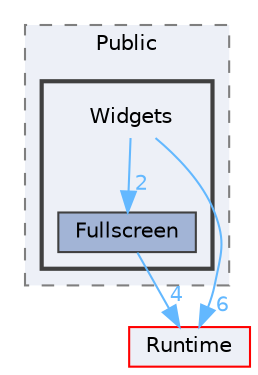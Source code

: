 digraph "Widgets"
{
 // INTERACTIVE_SVG=YES
 // LATEX_PDF_SIZE
  bgcolor="transparent";
  edge [fontname=Helvetica,fontsize=10,labelfontname=Helvetica,labelfontsize=10];
  node [fontname=Helvetica,fontsize=10,shape=box,height=0.2,width=0.4];
  compound=true
  subgraph clusterdir_a2bccb87f5b9083eef6403a7afbe9aea {
    graph [ bgcolor="#edf0f7", pencolor="grey50", label="Public", fontname=Helvetica,fontsize=10 style="filled,dashed", URL="dir_a2bccb87f5b9083eef6403a7afbe9aea.html",tooltip=""]
  subgraph clusterdir_83d3568307b9512533fdc9d2bd8f04b8 {
    graph [ bgcolor="#edf0f7", pencolor="grey25", label="", fontname=Helvetica,fontsize=10 style="filled,bold", URL="dir_83d3568307b9512533fdc9d2bd8f04b8.html",tooltip=""]
    dir_83d3568307b9512533fdc9d2bd8f04b8 [shape=plaintext, label="Widgets"];
  dir_6461a44987837b3c20ae95f59374a4b0 [label="Fullscreen", fillcolor="#a2b4d6", color="grey25", style="filled", URL="dir_6461a44987837b3c20ae95f59374a4b0.html",tooltip=""];
  }
  }
  dir_7536b172fbd480bfd146a1b1acd6856b [label="Runtime", fillcolor="#edf0f7", color="red", style="filled", URL="dir_7536b172fbd480bfd146a1b1acd6856b.html",tooltip=""];
  dir_83d3568307b9512533fdc9d2bd8f04b8->dir_6461a44987837b3c20ae95f59374a4b0 [headlabel="2", labeldistance=1.5 headhref="dir_001279_000415.html" href="dir_001279_000415.html" color="steelblue1" fontcolor="steelblue1"];
  dir_83d3568307b9512533fdc9d2bd8f04b8->dir_7536b172fbd480bfd146a1b1acd6856b [headlabel="6", labeldistance=1.5 headhref="dir_001279_000984.html" href="dir_001279_000984.html" color="steelblue1" fontcolor="steelblue1"];
  dir_6461a44987837b3c20ae95f59374a4b0->dir_7536b172fbd480bfd146a1b1acd6856b [headlabel="4", labeldistance=1.5 headhref="dir_000415_000984.html" href="dir_000415_000984.html" color="steelblue1" fontcolor="steelblue1"];
}

